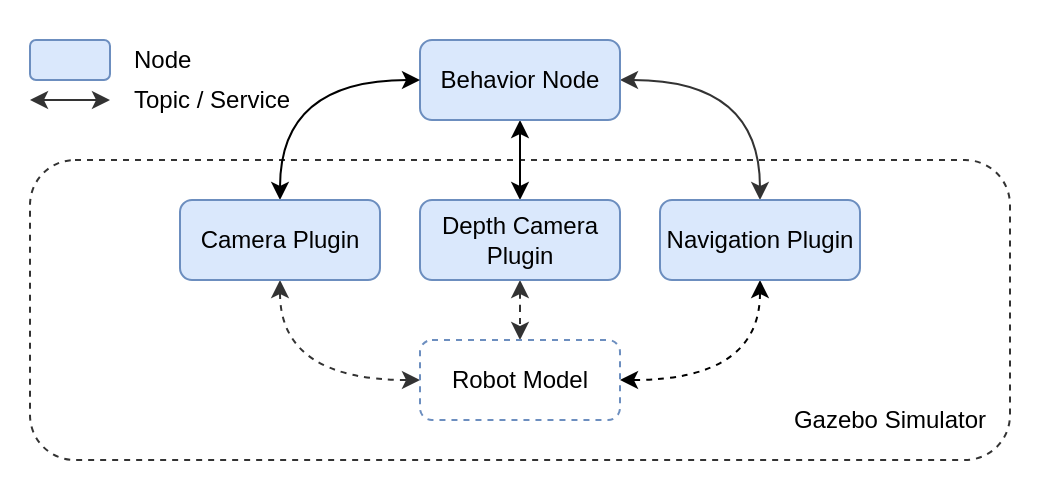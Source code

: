 <mxfile version="14.7.7" type="device"><diagram id="wMqRLWRd7nqYQM558t5j" name="Page-1"><mxGraphModel dx="702" dy="375" grid="1" gridSize="10" guides="1" tooltips="1" connect="1" arrows="1" fold="1" page="1" pageScale="1" pageWidth="80" pageHeight="80" math="0" shadow="0"><root><mxCell id="0"/><mxCell id="1" parent="0"/><mxCell id="rdnmmznSVuqK0jkJQVI2-6" value="" style="rounded=0;whiteSpace=wrap;html=1;strokeColor=none;" vertex="1" parent="1"><mxGeometry x="100" y="120" width="520" height="250" as="geometry"/></mxCell><mxCell id="eulNJtFfLloYrVbK-d2Q-2" value="" style="rounded=1;whiteSpace=wrap;html=1;dashed=1;fillColor=none;strokeColor=#333333;" parent="1" vertex="1"><mxGeometry x="115" y="200" width="490" height="150" as="geometry"/></mxCell><mxCell id="EVJP5asHt5twMA5dQcB_-3" style="edgeStyle=orthogonalEdgeStyle;curved=1;rounded=0;orthogonalLoop=1;jettySize=auto;html=1;startArrow=classic;startFill=1;strokeColor=#333333;" parent="1" source="xf3yS8weDeZ-gSXv8qe_-4" target="xf3yS8weDeZ-gSXv8qe_-7" edge="1"><mxGeometry relative="1" as="geometry"/></mxCell><mxCell id="rdnmmznSVuqK0jkJQVI2-4" style="edgeStyle=orthogonalEdgeStyle;curved=1;rounded=0;orthogonalLoop=1;jettySize=auto;html=1;entryX=0.5;entryY=0;entryDx=0;entryDy=0;startArrow=classic;startFill=1;" edge="1" parent="1" source="xf3yS8weDeZ-gSXv8qe_-4" target="eulNJtFfLloYrVbK-d2Q-1"><mxGeometry relative="1" as="geometry"/></mxCell><mxCell id="xf3yS8weDeZ-gSXv8qe_-4" value="Behavior Node" style="rounded=1;whiteSpace=wrap;html=1;fillColor=#dae8fc;strokeColor=#6c8ebf;" parent="1" vertex="1"><mxGeometry x="310" y="140" width="100" height="40" as="geometry"/></mxCell><mxCell id="c1SvTy-ZN4NX4iYyCSdm-1" style="edgeStyle=orthogonalEdgeStyle;rounded=0;orthogonalLoop=1;jettySize=auto;html=1;entryX=0;entryY=0.5;entryDx=0;entryDy=0;startArrow=classic;startFill=1;strokeColor=#333333;curved=1;dashed=1;" parent="1" source="xf3yS8weDeZ-gSXv8qe_-6" target="bCRFSeNs1ZLz8eNJlQRy-1" edge="1"><mxGeometry relative="1" as="geometry"><Array as="points"><mxPoint x="240" y="310"/></Array></mxGeometry></mxCell><mxCell id="rdnmmznSVuqK0jkJQVI2-5" style="edgeStyle=orthogonalEdgeStyle;curved=1;rounded=0;orthogonalLoop=1;jettySize=auto;html=1;entryX=0;entryY=0.5;entryDx=0;entryDy=0;startArrow=classic;startFill=1;" edge="1" parent="1" source="xf3yS8weDeZ-gSXv8qe_-6" target="xf3yS8weDeZ-gSXv8qe_-4"><mxGeometry relative="1" as="geometry"><Array as="points"><mxPoint x="240" y="160"/></Array></mxGeometry></mxCell><mxCell id="xf3yS8weDeZ-gSXv8qe_-6" value="Camera Plugin" style="rounded=1;whiteSpace=wrap;html=1;fillColor=#dae8fc;strokeColor=#6c8ebf;" parent="1" vertex="1"><mxGeometry x="190" y="220" width="100" height="40" as="geometry"/></mxCell><mxCell id="rdnmmznSVuqK0jkJQVI2-3" style="edgeStyle=orthogonalEdgeStyle;rounded=0;orthogonalLoop=1;jettySize=auto;html=1;entryX=1;entryY=0.5;entryDx=0;entryDy=0;curved=1;dashed=1;startArrow=classic;startFill=1;" edge="1" parent="1" source="xf3yS8weDeZ-gSXv8qe_-7" target="bCRFSeNs1ZLz8eNJlQRy-1"><mxGeometry relative="1" as="geometry"><Array as="points"><mxPoint x="480" y="310"/></Array></mxGeometry></mxCell><mxCell id="xf3yS8weDeZ-gSXv8qe_-7" value="Navigation Plugin" style="rounded=1;whiteSpace=wrap;html=1;fillColor=#dae8fc;strokeColor=#6c8ebf;" parent="1" vertex="1"><mxGeometry x="430" y="220" width="100" height="40" as="geometry"/></mxCell><mxCell id="c1SvTy-ZN4NX4iYyCSdm-2" style="edgeStyle=orthogonalEdgeStyle;rounded=0;orthogonalLoop=1;jettySize=auto;html=1;startArrow=classic;startFill=1;strokeColor=#333333;curved=1;dashed=1;" parent="1" source="eulNJtFfLloYrVbK-d2Q-1" target="bCRFSeNs1ZLz8eNJlQRy-1" edge="1"><mxGeometry relative="1" as="geometry"/></mxCell><mxCell id="eulNJtFfLloYrVbK-d2Q-1" value="Depth Camera Plugin" style="rounded=1;whiteSpace=wrap;html=1;fillColor=#dae8fc;strokeColor=#6c8ebf;" parent="1" vertex="1"><mxGeometry x="310" y="220" width="100" height="40" as="geometry"/></mxCell><mxCell id="eulNJtFfLloYrVbK-d2Q-3" value="Gazebo Simulator" style="text;html=1;strokeColor=none;fillColor=none;align=right;verticalAlign=middle;whiteSpace=wrap;rounded=0;dashed=1;" parent="1" vertex="1"><mxGeometry x="490" y="320" width="105" height="20" as="geometry"/></mxCell><mxCell id="eulNJtFfLloYrVbK-d2Q-14" value="" style="rounded=1;whiteSpace=wrap;html=1;fillColor=#dae8fc;strokeColor=#6c8ebf;" parent="1" vertex="1"><mxGeometry x="115" y="140" width="40" height="20" as="geometry"/></mxCell><mxCell id="hlaBwW5kQEn4N7mB56Rf-1" value="Node" style="text;html=1;strokeColor=none;fillColor=none;align=left;verticalAlign=middle;whiteSpace=wrap;rounded=0;" parent="1" vertex="1"><mxGeometry x="165" y="140" width="80" height="20" as="geometry"/></mxCell><mxCell id="hlaBwW5kQEn4N7mB56Rf-3" value="" style="endArrow=classic;html=1;endFill=1;startArrow=classic;startFill=1;strokeColor=#333333;" parent="1" edge="1"><mxGeometry width="50" height="50" relative="1" as="geometry"><mxPoint x="115" y="170" as="sourcePoint"/><mxPoint x="155" y="170" as="targetPoint"/></mxGeometry></mxCell><mxCell id="hlaBwW5kQEn4N7mB56Rf-4" value="Topic / Service" style="text;html=1;strokeColor=none;fillColor=none;align=left;verticalAlign=middle;whiteSpace=wrap;rounded=0;" parent="1" vertex="1"><mxGeometry x="165" y="160" width="130" height="20" as="geometry"/></mxCell><mxCell id="bCRFSeNs1ZLz8eNJlQRy-1" value="Robot Model" style="rounded=1;whiteSpace=wrap;html=1;strokeColor=#6c8ebf;dashed=1;fillColor=none;" parent="1" vertex="1"><mxGeometry x="310" y="290" width="100" height="40" as="geometry"/></mxCell></root></mxGraphModel></diagram></mxfile>